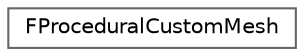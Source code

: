 digraph "类继承关系图"
{
 // INTERACTIVE_SVG=YES
 // LATEX_PDF_SIZE
  bgcolor="transparent";
  edge [fontname=Helvetica,fontsize=10,labelfontname=Helvetica,labelfontsize=10];
  node [fontname=Helvetica,fontsize=10,shape=box,height=0.2,width=0.4];
  rankdir="LR";
  Node0 [id="Node000000",label="FProceduralCustomMesh",height=0.2,width=0.4,color="grey40", fillcolor="white", style="filled",URL="$d0/d01/structFProceduralCustomMesh.html",tooltip="A definition of a Carla Mesh."];
}
